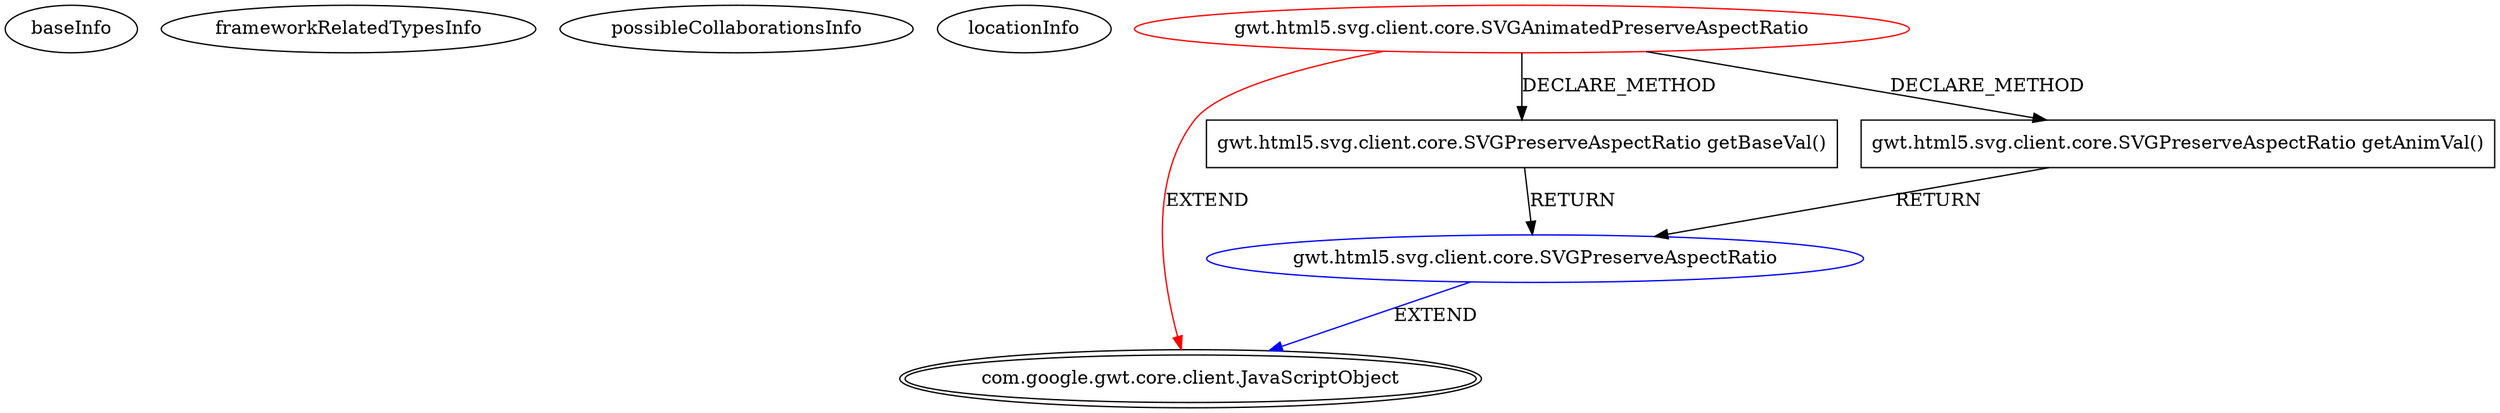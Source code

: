 digraph {
baseInfo[graphId=3800,category="extension_graph",isAnonymous=false,possibleRelation=true]
frameworkRelatedTypesInfo[0="com.google.gwt.core.client.JavaScriptObject"]
possibleCollaborationsInfo[0="3800~CLIENT_METHOD_DECLARATION-RETURN_TYPE-CLIENT_METHOD_DECLARATION-RETURN_TYPE-~com.google.gwt.core.client.JavaScriptObject ~com.google.gwt.core.client.JavaScriptObject ~false~false"]
locationInfo[projectName="mguiral-GwtSvgLib",filePath="/mguiral-GwtSvgLib/GwtSvgLib-master/src/gwt/html5/svg/client/core/SVGAnimatedPreserveAspectRatio.java",contextSignature="SVGAnimatedPreserveAspectRatio",graphId="3800"]
0[label="gwt.html5.svg.client.core.SVGAnimatedPreserveAspectRatio",vertexType="ROOT_CLIENT_CLASS_DECLARATION",isFrameworkType=false,color=red]
1[label="com.google.gwt.core.client.JavaScriptObject",vertexType="FRAMEWORK_CLASS_TYPE",isFrameworkType=true,peripheries=2]
2[label="gwt.html5.svg.client.core.SVGPreserveAspectRatio getBaseVal()",vertexType="CLIENT_METHOD_DECLARATION",isFrameworkType=false,shape=box]
3[label="gwt.html5.svg.client.core.SVGPreserveAspectRatio",vertexType="REFERENCE_CLIENT_CLASS_DECLARATION",isFrameworkType=false,color=blue]
5[label="gwt.html5.svg.client.core.SVGPreserveAspectRatio getAnimVal()",vertexType="CLIENT_METHOD_DECLARATION",isFrameworkType=false,shape=box]
0->1[label="EXTEND",color=red]
0->2[label="DECLARE_METHOD"]
3->1[label="EXTEND",color=blue]
2->3[label="RETURN"]
0->5[label="DECLARE_METHOD"]
5->3[label="RETURN"]
}
